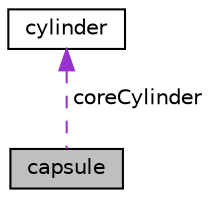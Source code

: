 digraph "capsule"
{
  edge [fontname="Helvetica",fontsize="10",labelfontname="Helvetica",labelfontsize="10"];
  node [fontname="Helvetica",fontsize="10",shape=record];
  Node1 [label="capsule",height=0.2,width=0.4,color="black", fillcolor="grey75", style="filled", fontcolor="black"];
  Node2 -> Node1 [dir="back",color="darkorchid3",fontsize="10",style="dashed",label=" coreCylinder" ,fontname="Helvetica"];
  Node2 [label="cylinder",height=0.2,width=0.4,color="black", fillcolor="white", style="filled",URL="$classcylinder.html"];
}
